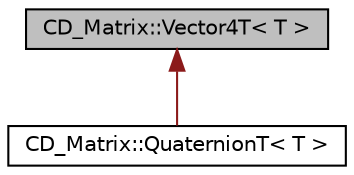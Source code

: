 digraph "CD_Matrix::Vector4T&lt; T &gt;"
{
  edge [fontname="Helvetica",fontsize="10",labelfontname="Helvetica",labelfontsize="10"];
  node [fontname="Helvetica",fontsize="10",shape=record];
  Node0 [label="CD_Matrix::Vector4T\< T \>",height=0.2,width=0.4,color="black", fillcolor="grey75", style="filled", fontcolor="black"];
  Node0 -> Node1 [dir="back",color="firebrick4",fontsize="10",style="solid",fontname="Helvetica"];
  Node1 [label="CD_Matrix::QuaternionT\< T \>",height=0.2,width=0.4,color="black", fillcolor="white", style="filled",URL="$classCD__Matrix_1_1QuaternionT.html"];
}
